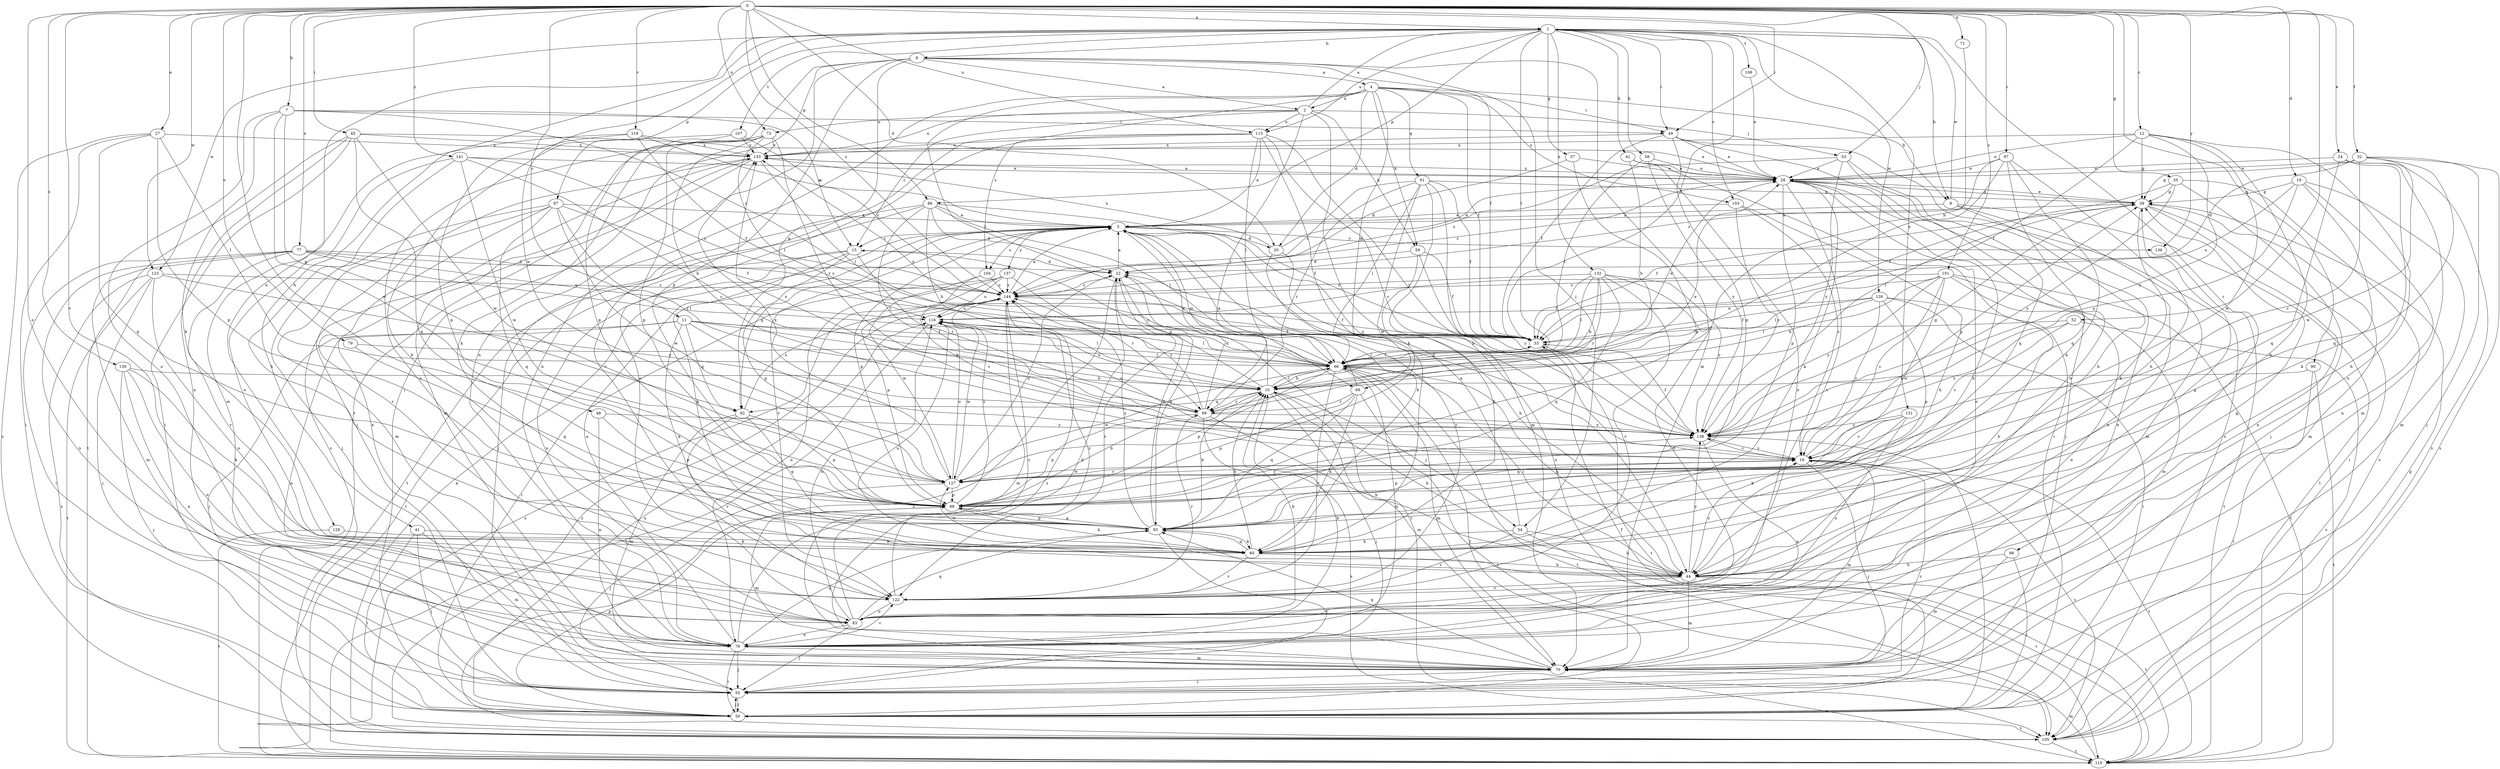 strict digraph  {
0;
1;
2;
4;
5;
7;
8;
9;
10;
11;
12;
15;
16;
19;
20;
22;
24;
27;
28;
32;
33;
35;
37;
39;
41;
42;
44;
45;
48;
49;
50;
52;
53;
54;
55;
58;
59;
60;
66;
69;
70;
71;
73;
76;
77;
79;
83;
86;
87;
88;
90;
91;
92;
93;
97;
98;
99;
101;
103;
104;
105;
107;
108;
110;
115;
116;
118;
122;
123;
126;
127;
129;
131;
132;
133;
136;
137;
138;
139;
141;
144;
0 -> 1  [label=a];
0 -> 7  [label=b];
0 -> 11  [label=c];
0 -> 12  [label=c];
0 -> 19  [label=d];
0 -> 20  [label=d];
0 -> 24  [label=e];
0 -> 27  [label=e];
0 -> 32  [label=f];
0 -> 35  [label=g];
0 -> 45  [label=i];
0 -> 48  [label=i];
0 -> 49  [label=i];
0 -> 52  [label=j];
0 -> 53  [label=j];
0 -> 71  [label=n];
0 -> 73  [label=n];
0 -> 77  [label=o];
0 -> 79  [label=o];
0 -> 83  [label=o];
0 -> 86  [label=p];
0 -> 90  [label=q];
0 -> 97  [label=r];
0 -> 101  [label=s];
0 -> 115  [label=u];
0 -> 118  [label=v];
0 -> 122  [label=v];
0 -> 123  [label=w];
0 -> 136  [label=y];
0 -> 139  [label=z];
0 -> 141  [label=z];
0 -> 144  [label=z];
1 -> 8  [label=b];
1 -> 9  [label=b];
1 -> 33  [label=f];
1 -> 37  [label=g];
1 -> 41  [label=h];
1 -> 42  [label=h];
1 -> 49  [label=i];
1 -> 58  [label=k];
1 -> 66  [label=l];
1 -> 86  [label=p];
1 -> 87  [label=p];
1 -> 98  [label=r];
1 -> 103  [label=s];
1 -> 107  [label=t];
1 -> 108  [label=t];
1 -> 115  [label=u];
1 -> 123  [label=w];
1 -> 126  [label=w];
1 -> 127  [label=w];
1 -> 129  [label=x];
1 -> 131  [label=x];
1 -> 132  [label=x];
2 -> 1  [label=a];
2 -> 15  [label=c];
2 -> 44  [label=h];
2 -> 53  [label=j];
2 -> 59  [label=k];
2 -> 73  [label=n];
2 -> 99  [label=r];
2 -> 115  [label=u];
2 -> 133  [label=x];
4 -> 2  [label=a];
4 -> 9  [label=b];
4 -> 20  [label=d];
4 -> 33  [label=f];
4 -> 49  [label=i];
4 -> 59  [label=k];
4 -> 66  [label=l];
4 -> 69  [label=m];
4 -> 76  [label=n];
4 -> 91  [label=q];
4 -> 103  [label=s];
4 -> 104  [label=s];
5 -> 15  [label=c];
5 -> 20  [label=d];
5 -> 60  [label=k];
5 -> 69  [label=m];
5 -> 88  [label=p];
5 -> 92  [label=q];
5 -> 104  [label=s];
5 -> 122  [label=v];
5 -> 136  [label=y];
5 -> 137  [label=y];
5 -> 138  [label=y];
7 -> 15  [label=c];
7 -> 49  [label=i];
7 -> 60  [label=k];
7 -> 83  [label=o];
7 -> 92  [label=q];
7 -> 127  [label=w];
7 -> 144  [label=z];
8 -> 2  [label=a];
8 -> 4  [label=a];
8 -> 33  [label=f];
8 -> 50  [label=i];
8 -> 54  [label=j];
8 -> 70  [label=m];
8 -> 76  [label=n];
8 -> 88  [label=p];
8 -> 92  [label=q];
8 -> 110  [label=t];
9 -> 5  [label=a];
9 -> 70  [label=m];
9 -> 76  [label=n];
9 -> 110  [label=t];
9 -> 1  [label=w];
10 -> 5  [label=a];
10 -> 15  [label=c];
10 -> 54  [label=j];
10 -> 55  [label=j];
10 -> 66  [label=l];
10 -> 70  [label=m];
10 -> 92  [label=q];
10 -> 99  [label=r];
10 -> 116  [label=u];
11 -> 10  [label=b];
11 -> 16  [label=c];
11 -> 33  [label=f];
11 -> 55  [label=j];
11 -> 60  [label=k];
11 -> 66  [label=l];
11 -> 76  [label=n];
11 -> 92  [label=q];
12 -> 28  [label=e];
12 -> 33  [label=f];
12 -> 39  [label=g];
12 -> 44  [label=h];
12 -> 83  [label=o];
12 -> 127  [label=w];
12 -> 133  [label=x];
12 -> 138  [label=y];
15 -> 22  [label=d];
15 -> 60  [label=k];
15 -> 76  [label=n];
15 -> 88  [label=p];
15 -> 99  [label=r];
15 -> 110  [label=t];
16 -> 39  [label=g];
16 -> 55  [label=j];
16 -> 70  [label=m];
16 -> 88  [label=p];
16 -> 105  [label=s];
16 -> 110  [label=t];
16 -> 127  [label=w];
16 -> 138  [label=y];
19 -> 39  [label=g];
19 -> 60  [label=k];
19 -> 70  [label=m];
19 -> 76  [label=n];
19 -> 116  [label=u];
19 -> 138  [label=y];
20 -> 28  [label=e];
20 -> 44  [label=h];
20 -> 122  [label=v];
20 -> 133  [label=x];
22 -> 5  [label=a];
22 -> 93  [label=q];
22 -> 105  [label=s];
22 -> 110  [label=t];
22 -> 122  [label=v];
22 -> 144  [label=z];
24 -> 28  [label=e];
24 -> 44  [label=h];
24 -> 70  [label=m];
24 -> 93  [label=q];
24 -> 105  [label=s];
27 -> 50  [label=i];
27 -> 66  [label=l];
27 -> 88  [label=p];
27 -> 93  [label=q];
27 -> 105  [label=s];
27 -> 133  [label=x];
28 -> 39  [label=g];
28 -> 44  [label=h];
28 -> 55  [label=j];
28 -> 60  [label=k];
28 -> 83  [label=o];
28 -> 88  [label=p];
28 -> 122  [label=v];
28 -> 133  [label=x];
28 -> 144  [label=z];
32 -> 16  [label=c];
32 -> 22  [label=d];
32 -> 28  [label=e];
32 -> 39  [label=g];
32 -> 55  [label=j];
32 -> 93  [label=q];
32 -> 105  [label=s];
32 -> 127  [label=w];
33 -> 66  [label=l];
33 -> 110  [label=t];
33 -> 116  [label=u];
35 -> 33  [label=f];
35 -> 39  [label=g];
35 -> 55  [label=j];
35 -> 105  [label=s];
35 -> 138  [label=y];
37 -> 22  [label=d];
37 -> 28  [label=e];
37 -> 88  [label=p];
39 -> 5  [label=a];
39 -> 28  [label=e];
39 -> 33  [label=f];
39 -> 50  [label=i];
39 -> 60  [label=k];
39 -> 66  [label=l];
39 -> 70  [label=m];
39 -> 76  [label=n];
41 -> 50  [label=i];
41 -> 55  [label=j];
41 -> 60  [label=k];
41 -> 70  [label=m];
42 -> 10  [label=b];
42 -> 28  [label=e];
42 -> 50  [label=i];
42 -> 83  [label=o];
44 -> 10  [label=b];
44 -> 16  [label=c];
44 -> 39  [label=g];
44 -> 66  [label=l];
44 -> 70  [label=m];
44 -> 110  [label=t];
44 -> 116  [label=u];
44 -> 122  [label=v];
44 -> 138  [label=y];
45 -> 28  [label=e];
45 -> 50  [label=i];
45 -> 76  [label=n];
45 -> 93  [label=q];
45 -> 110  [label=t];
45 -> 127  [label=w];
45 -> 133  [label=x];
48 -> 76  [label=n];
48 -> 88  [label=p];
48 -> 138  [label=y];
49 -> 28  [label=e];
49 -> 33  [label=f];
49 -> 83  [label=o];
49 -> 88  [label=p];
49 -> 105  [label=s];
49 -> 133  [label=x];
50 -> 33  [label=f];
50 -> 55  [label=j];
50 -> 66  [label=l];
50 -> 88  [label=p];
50 -> 105  [label=s];
50 -> 116  [label=u];
52 -> 16  [label=c];
52 -> 33  [label=f];
52 -> 105  [label=s];
52 -> 138  [label=y];
53 -> 28  [label=e];
53 -> 44  [label=h];
53 -> 93  [label=q];
53 -> 138  [label=y];
53 -> 144  [label=z];
54 -> 5  [label=a];
54 -> 44  [label=h];
54 -> 60  [label=k];
54 -> 110  [label=t];
54 -> 122  [label=v];
55 -> 16  [label=c];
55 -> 50  [label=i];
55 -> 133  [label=x];
58 -> 28  [label=e];
58 -> 66  [label=l];
58 -> 138  [label=y];
59 -> 22  [label=d];
59 -> 33  [label=f];
59 -> 60  [label=k];
59 -> 138  [label=y];
60 -> 10  [label=b];
60 -> 44  [label=h];
60 -> 93  [label=q];
60 -> 122  [label=v];
60 -> 127  [label=w];
66 -> 10  [label=b];
66 -> 28  [label=e];
66 -> 33  [label=f];
66 -> 44  [label=h];
66 -> 70  [label=m];
66 -> 76  [label=n];
66 -> 88  [label=p];
66 -> 110  [label=t];
66 -> 122  [label=v];
66 -> 127  [label=w];
66 -> 133  [label=x];
69 -> 5  [label=a];
69 -> 60  [label=k];
69 -> 88  [label=p];
69 -> 93  [label=q];
69 -> 99  [label=r];
69 -> 105  [label=s];
70 -> 28  [label=e];
70 -> 55  [label=j];
70 -> 93  [label=q];
70 -> 144  [label=z];
71 -> 10  [label=b];
73 -> 16  [label=c];
73 -> 60  [label=k];
73 -> 66  [label=l];
73 -> 83  [label=o];
73 -> 88  [label=p];
73 -> 99  [label=r];
73 -> 133  [label=x];
76 -> 5  [label=a];
76 -> 10  [label=b];
76 -> 22  [label=d];
76 -> 50  [label=i];
76 -> 55  [label=j];
76 -> 70  [label=m];
76 -> 93  [label=q];
76 -> 122  [label=v];
77 -> 22  [label=d];
77 -> 50  [label=i];
77 -> 66  [label=l];
77 -> 70  [label=m];
77 -> 76  [label=n];
77 -> 116  [label=u];
77 -> 122  [label=v];
77 -> 144  [label=z];
79 -> 66  [label=l];
79 -> 93  [label=q];
83 -> 10  [label=b];
83 -> 39  [label=g];
83 -> 55  [label=j];
83 -> 76  [label=n];
83 -> 93  [label=q];
83 -> 116  [label=u];
83 -> 144  [label=z];
86 -> 5  [label=a];
86 -> 10  [label=b];
86 -> 22  [label=d];
86 -> 33  [label=f];
86 -> 55  [label=j];
86 -> 66  [label=l];
86 -> 99  [label=r];
86 -> 110  [label=t];
87 -> 5  [label=a];
87 -> 33  [label=f];
87 -> 55  [label=j];
87 -> 70  [label=m];
87 -> 93  [label=q];
87 -> 99  [label=r];
87 -> 122  [label=v];
87 -> 127  [label=w];
88 -> 10  [label=b];
88 -> 60  [label=k];
88 -> 70  [label=m];
88 -> 93  [label=q];
88 -> 138  [label=y];
88 -> 144  [label=z];
90 -> 10  [label=b];
90 -> 50  [label=i];
90 -> 110  [label=t];
91 -> 33  [label=f];
91 -> 39  [label=g];
91 -> 66  [label=l];
91 -> 70  [label=m];
91 -> 99  [label=r];
91 -> 105  [label=s];
91 -> 127  [label=w];
91 -> 144  [label=z];
92 -> 70  [label=m];
92 -> 88  [label=p];
92 -> 93  [label=q];
92 -> 122  [label=v];
92 -> 144  [label=z];
93 -> 10  [label=b];
93 -> 22  [label=d];
93 -> 55  [label=j];
93 -> 60  [label=k];
93 -> 88  [label=p];
93 -> 144  [label=z];
97 -> 28  [label=e];
97 -> 44  [label=h];
97 -> 60  [label=k];
97 -> 66  [label=l];
97 -> 93  [label=q];
97 -> 144  [label=z];
98 -> 44  [label=h];
98 -> 50  [label=i];
98 -> 70  [label=m];
99 -> 22  [label=d];
99 -> 28  [label=e];
99 -> 44  [label=h];
99 -> 88  [label=p];
99 -> 105  [label=s];
99 -> 138  [label=y];
99 -> 144  [label=z];
101 -> 10  [label=b];
101 -> 16  [label=c];
101 -> 66  [label=l];
101 -> 70  [label=m];
101 -> 76  [label=n];
101 -> 110  [label=t];
101 -> 127  [label=w];
101 -> 138  [label=y];
101 -> 144  [label=z];
103 -> 5  [label=a];
103 -> 16  [label=c];
103 -> 44  [label=h];
103 -> 138  [label=y];
104 -> 16  [label=c];
104 -> 127  [label=w];
104 -> 144  [label=z];
105 -> 5  [label=a];
105 -> 39  [label=g];
105 -> 110  [label=t];
105 -> 144  [label=z];
107 -> 44  [label=h];
107 -> 88  [label=p];
107 -> 133  [label=x];
107 -> 144  [label=z];
108 -> 28  [label=e];
110 -> 70  [label=m];
115 -> 5  [label=a];
115 -> 16  [label=c];
115 -> 60  [label=k];
115 -> 66  [label=l];
115 -> 83  [label=o];
115 -> 122  [label=v];
115 -> 133  [label=x];
115 -> 138  [label=y];
116 -> 33  [label=f];
116 -> 66  [label=l];
116 -> 110  [label=t];
116 -> 127  [label=w];
118 -> 5  [label=a];
118 -> 33  [label=f];
118 -> 70  [label=m];
118 -> 88  [label=p];
118 -> 133  [label=x];
122 -> 83  [label=o];
122 -> 99  [label=r];
122 -> 144  [label=z];
123 -> 55  [label=j];
123 -> 83  [label=o];
123 -> 105  [label=s];
123 -> 110  [label=t];
123 -> 138  [label=y];
123 -> 144  [label=z];
126 -> 16  [label=c];
126 -> 33  [label=f];
126 -> 44  [label=h];
126 -> 50  [label=i];
126 -> 66  [label=l];
126 -> 88  [label=p];
126 -> 116  [label=u];
127 -> 16  [label=c];
127 -> 22  [label=d];
127 -> 55  [label=j];
127 -> 88  [label=p];
127 -> 116  [label=u];
127 -> 133  [label=x];
129 -> 60  [label=k];
129 -> 110  [label=t];
131 -> 16  [label=c];
131 -> 60  [label=k];
131 -> 83  [label=o];
131 -> 93  [label=q];
131 -> 138  [label=y];
132 -> 10  [label=b];
132 -> 33  [label=f];
132 -> 66  [label=l];
132 -> 83  [label=o];
132 -> 93  [label=q];
132 -> 99  [label=r];
132 -> 122  [label=v];
132 -> 138  [label=y];
132 -> 144  [label=z];
133 -> 28  [label=e];
133 -> 55  [label=j];
133 -> 66  [label=l];
133 -> 70  [label=m];
133 -> 105  [label=s];
136 -> 110  [label=t];
137 -> 50  [label=i];
137 -> 76  [label=n];
137 -> 88  [label=p];
137 -> 99  [label=r];
137 -> 116  [label=u];
137 -> 144  [label=z];
138 -> 16  [label=c];
138 -> 22  [label=d];
138 -> 33  [label=f];
138 -> 39  [label=g];
138 -> 50  [label=i];
138 -> 76  [label=n];
138 -> 116  [label=u];
138 -> 133  [label=x];
139 -> 10  [label=b];
139 -> 55  [label=j];
139 -> 60  [label=k];
139 -> 76  [label=n];
139 -> 83  [label=o];
141 -> 10  [label=b];
141 -> 28  [label=e];
141 -> 44  [label=h];
141 -> 83  [label=o];
141 -> 116  [label=u];
141 -> 127  [label=w];
144 -> 5  [label=a];
144 -> 33  [label=f];
144 -> 70  [label=m];
144 -> 105  [label=s];
144 -> 116  [label=u];
}
